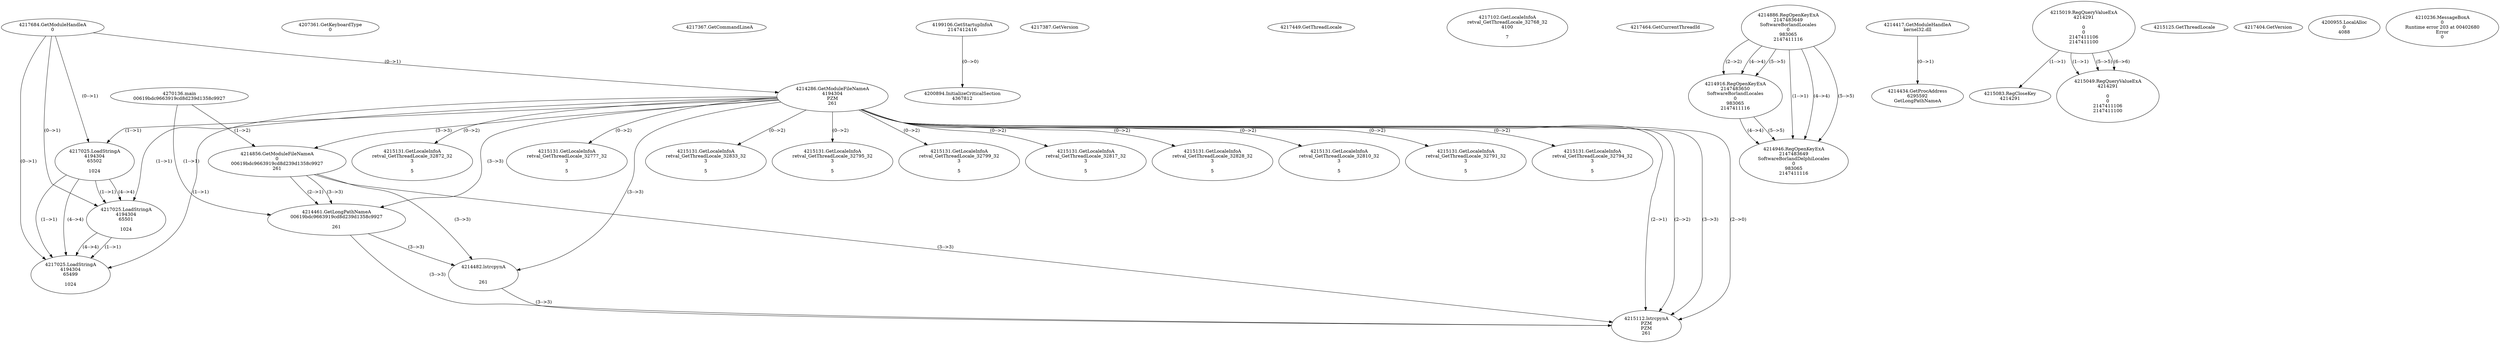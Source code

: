 // Global SCDG with merge call
digraph {
	0 [label="4270136.main
00619bdc9663919cd8d239d1358c9927"]
	1 [label="4217684.GetModuleHandleA
0"]
	2 [label="4207361.GetKeyboardType
0"]
	3 [label="4217367.GetCommandLineA
"]
	4 [label="4199106.GetStartupInfoA
2147412416"]
	5 [label="4217387.GetVersion
"]
	6 [label="4217449.GetThreadLocale
"]
	7 [label="4217102.GetLocaleInfoA
retval_GetThreadLocale_32768_32
4100

7"]
	8 [label="4217464.GetCurrentThreadId
"]
	9 [label="4214286.GetModuleFileNameA
4194304
PZM
261"]
	1 -> 9 [label="(0-->1)"]
	10 [label="4214856.GetModuleFileNameA
0
00619bdc9663919cd8d239d1358c9927
261"]
	0 -> 10 [label="(1-->2)"]
	9 -> 10 [label="(3-->3)"]
	11 [label="4214886.RegOpenKeyExA
2147483649
Software\Borland\Locales
0
983065
2147411116"]
	12 [label="4214417.GetModuleHandleA
kernel32.dll"]
	13 [label="4214434.GetProcAddress
6295592
GetLongPathNameA"]
	12 -> 13 [label="(0-->1)"]
	14 [label="4214461.GetLongPathNameA
00619bdc9663919cd8d239d1358c9927

261"]
	0 -> 14 [label="(1-->1)"]
	10 -> 14 [label="(2-->1)"]
	9 -> 14 [label="(3-->3)"]
	10 -> 14 [label="(3-->3)"]
	15 [label="4214482.lstrcpynA


261"]
	9 -> 15 [label="(3-->3)"]
	10 -> 15 [label="(3-->3)"]
	14 -> 15 [label="(3-->3)"]
	16 [label="4215019.RegQueryValueExA
4214291

0
0
2147411106
2147411100"]
	17 [label="4215083.RegCloseKey
4214291"]
	16 -> 17 [label="(1-->1)"]
	18 [label="4215112.lstrcpynA
PZM
PZM
261"]
	9 -> 18 [label="(2-->1)"]
	9 -> 18 [label="(2-->2)"]
	9 -> 18 [label="(3-->3)"]
	10 -> 18 [label="(3-->3)"]
	14 -> 18 [label="(3-->3)"]
	15 -> 18 [label="(3-->3)"]
	9 -> 18 [label="(2-->0)"]
	19 [label="4215125.GetThreadLocale
"]
	20 [label="4215131.GetLocaleInfoA
retval_GetThreadLocale_32872_32
3

5"]
	9 -> 20 [label="(0-->2)"]
	21 [label="4217025.LoadStringA
4194304
65502

1024"]
	1 -> 21 [label="(0-->1)"]
	9 -> 21 [label="(1-->1)"]
	22 [label="4217404.GetVersion
"]
	23 [label="4214916.RegOpenKeyExA
2147483650
Software\Borland\Locales
0
983065
2147411116"]
	11 -> 23 [label="(2-->2)"]
	11 -> 23 [label="(4-->4)"]
	11 -> 23 [label="(5-->5)"]
	24 [label="4214946.RegOpenKeyExA
2147483649
Software\Borland\Delphi\Locales
0
983065
2147411116"]
	11 -> 24 [label="(1-->1)"]
	11 -> 24 [label="(4-->4)"]
	23 -> 24 [label="(4-->4)"]
	11 -> 24 [label="(5-->5)"]
	23 -> 24 [label="(5-->5)"]
	25 [label="4215131.GetLocaleInfoA
retval_GetThreadLocale_32777_32
3

5"]
	9 -> 25 [label="(0-->2)"]
	26 [label="4200894.InitializeCriticalSection
4367812"]
	4 -> 26 [label="(0-->0)"]
	27 [label="4200955.LocalAlloc
0
4088"]
	28 [label="4215049.RegQueryValueExA
4214291

0
0
2147411106
2147411100"]
	16 -> 28 [label="(1-->1)"]
	16 -> 28 [label="(5-->5)"]
	16 -> 28 [label="(6-->6)"]
	29 [label="4215131.GetLocaleInfoA
retval_GetThreadLocale_32833_32
3

5"]
	9 -> 29 [label="(0-->2)"]
	30 [label="4215131.GetLocaleInfoA
retval_GetThreadLocale_32795_32
3

5"]
	9 -> 30 [label="(0-->2)"]
	31 [label="4217025.LoadStringA
4194304
65501

1024"]
	1 -> 31 [label="(0-->1)"]
	9 -> 31 [label="(1-->1)"]
	21 -> 31 [label="(1-->1)"]
	21 -> 31 [label="(4-->4)"]
	32 [label="4217025.LoadStringA
4194304
65499

1024"]
	1 -> 32 [label="(0-->1)"]
	9 -> 32 [label="(1-->1)"]
	21 -> 32 [label="(1-->1)"]
	31 -> 32 [label="(1-->1)"]
	21 -> 32 [label="(4-->4)"]
	31 -> 32 [label="(4-->4)"]
	33 [label="4210236.MessageBoxA
0
Runtime error 203 at 00402680
Error
0"]
	34 [label="4215131.GetLocaleInfoA
retval_GetThreadLocale_32799_32
3

5"]
	9 -> 34 [label="(0-->2)"]
	35 [label="4215131.GetLocaleInfoA
retval_GetThreadLocale_32817_32
3

5"]
	9 -> 35 [label="(0-->2)"]
	36 [label="4215131.GetLocaleInfoA
retval_GetThreadLocale_32828_32
3

5"]
	9 -> 36 [label="(0-->2)"]
	37 [label="4215131.GetLocaleInfoA
retval_GetThreadLocale_32810_32
3

5"]
	9 -> 37 [label="(0-->2)"]
	38 [label="4215131.GetLocaleInfoA
retval_GetThreadLocale_32791_32
3

5"]
	9 -> 38 [label="(0-->2)"]
	39 [label="4215131.GetLocaleInfoA
retval_GetThreadLocale_32794_32
3

5"]
	9 -> 39 [label="(0-->2)"]
}
